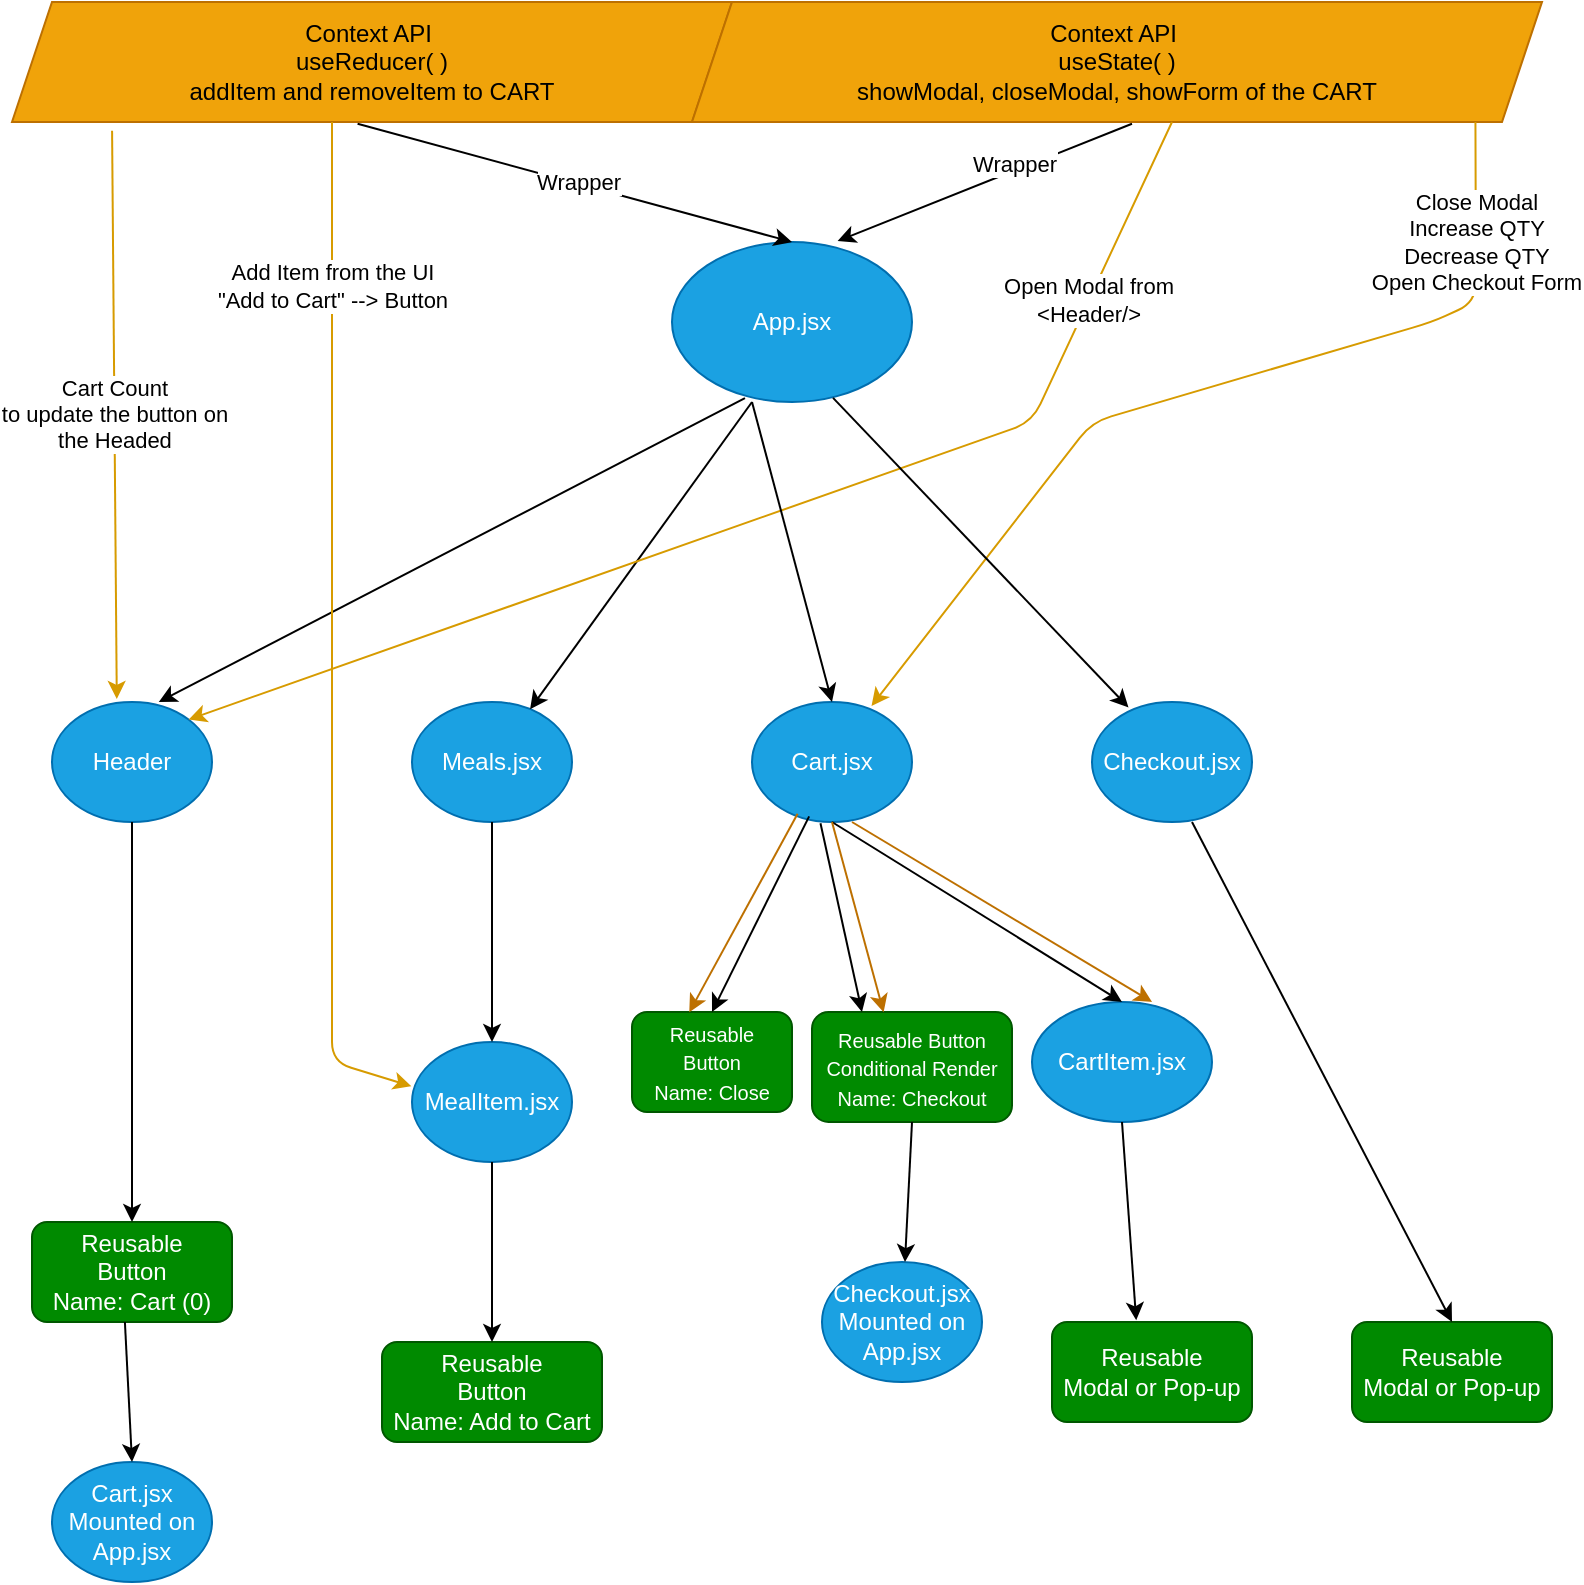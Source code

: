 <mxfile>
    <diagram id="-xRTF9BAHJE05iC_fFnF" name="Frontend">
        <mxGraphModel dx="958" dy="634" grid="1" gridSize="10" guides="1" tooltips="1" connect="1" arrows="1" fold="1" page="1" pageScale="1" pageWidth="850" pageHeight="1100" math="0" shadow="0">
            <root>
                <mxCell id="0"/>
                <mxCell id="1" parent="0"/>
                <mxCell id="2" value="App.jsx" style="ellipse;whiteSpace=wrap;html=1;fillColor=#1ba1e2;fontColor=#ffffff;strokeColor=#006EAF;" parent="1" vertex="1">
                    <mxGeometry x="350" y="140" width="120" height="80" as="geometry"/>
                </mxCell>
                <mxCell id="3" value="" style="endArrow=classic;html=1;entryX=0.667;entryY=0;entryDx=0;entryDy=0;entryPerimeter=0;exitX=0.304;exitY=0.976;exitDx=0;exitDy=0;exitPerimeter=0;" parent="1" source="2" target="4" edge="1">
                    <mxGeometry width="50" height="50" relative="1" as="geometry">
                        <mxPoint x="380" y="200" as="sourcePoint"/>
                        <mxPoint x="300" y="230" as="targetPoint"/>
                        <Array as="points"/>
                    </mxGeometry>
                </mxCell>
                <mxCell id="4" value="Header" style="ellipse;whiteSpace=wrap;html=1;fillColor=#1ba1e2;fontColor=#ffffff;strokeColor=#006EAF;" parent="1" vertex="1">
                    <mxGeometry x="40" y="370" width="80" height="60" as="geometry"/>
                </mxCell>
                <mxCell id="5" value="Meals.jsx" style="ellipse;whiteSpace=wrap;html=1;fillColor=#1ba1e2;fontColor=#ffffff;strokeColor=#006EAF;" parent="1" vertex="1">
                    <mxGeometry x="220" y="370" width="80" height="60" as="geometry"/>
                </mxCell>
                <mxCell id="6" value="MealItem.jsx" style="ellipse;whiteSpace=wrap;html=1;fillColor=#1ba1e2;fontColor=#ffffff;strokeColor=#006EAF;" parent="1" vertex="1">
                    <mxGeometry x="220" y="540" width="80" height="60" as="geometry"/>
                </mxCell>
                <mxCell id="7" value="Reusable&lt;br&gt;Button&lt;br&gt;Name: Cart (0)" style="rounded=1;whiteSpace=wrap;html=1;fillColor=#008a00;fontColor=#ffffff;strokeColor=#005700;" parent="1" vertex="1">
                    <mxGeometry x="30" y="630" width="100" height="50" as="geometry"/>
                </mxCell>
                <mxCell id="8" value="Reusable&lt;br&gt;Button&lt;br&gt;Name: Add to Cart" style="rounded=1;whiteSpace=wrap;html=1;fillColor=#008a00;fontColor=#ffffff;strokeColor=#005700;" parent="1" vertex="1">
                    <mxGeometry x="205" y="690" width="110" height="50" as="geometry"/>
                </mxCell>
                <mxCell id="9" value="" style="endArrow=classic;html=1;" parent="1" target="5" edge="1">
                    <mxGeometry width="50" height="50" relative="1" as="geometry">
                        <mxPoint x="390" y="220" as="sourcePoint"/>
                        <mxPoint x="110.04" y="240" as="targetPoint"/>
                    </mxGeometry>
                </mxCell>
                <mxCell id="11" value="" style="endArrow=classic;html=1;entryX=0.5;entryY=0;entryDx=0;entryDy=0;exitX=0.5;exitY=1;exitDx=0;exitDy=0;" parent="1" source="5" target="6" edge="1">
                    <mxGeometry width="50" height="50" relative="1" as="geometry">
                        <mxPoint x="375.037" y="176.043" as="sourcePoint"/>
                        <mxPoint x="318.85" y="244.928" as="targetPoint"/>
                        <Array as="points"/>
                    </mxGeometry>
                </mxCell>
                <mxCell id="12" value="" style="endArrow=classic;html=1;entryX=0.5;entryY=0;entryDx=0;entryDy=0;exitX=0.5;exitY=1;exitDx=0;exitDy=0;" parent="1" source="6" target="8" edge="1">
                    <mxGeometry width="50" height="50" relative="1" as="geometry">
                        <mxPoint x="290" y="320" as="sourcePoint"/>
                        <mxPoint x="290" y="380" as="targetPoint"/>
                        <Array as="points"/>
                    </mxGeometry>
                </mxCell>
                <mxCell id="13" value="" style="endArrow=classic;html=1;entryX=0.5;entryY=0;entryDx=0;entryDy=0;exitX=0.5;exitY=1;exitDx=0;exitDy=0;" parent="1" source="4" target="7" edge="1">
                    <mxGeometry width="50" height="50" relative="1" as="geometry">
                        <mxPoint x="300" y="330" as="sourcePoint"/>
                        <mxPoint x="300" y="390" as="targetPoint"/>
                        <Array as="points"/>
                    </mxGeometry>
                </mxCell>
                <mxCell id="14" value="Context API&amp;nbsp;&lt;br&gt;useReducer( )&lt;br&gt;addItem and removeItem to CART" style="shape=parallelogram;perimeter=parallelogramPerimeter;whiteSpace=wrap;html=1;fixedSize=1;fillColor=#f0a30a;fontColor=#000000;strokeColor=#BD7000;" parent="1" vertex="1">
                    <mxGeometry x="20" y="20" width="360" height="60" as="geometry"/>
                </mxCell>
                <mxCell id="15" value="" style="endArrow=classic;html=1;exitX=0.48;exitY=1.015;exitDx=0;exitDy=0;entryX=0.5;entryY=0;entryDx=0;entryDy=0;exitPerimeter=0;" parent="1" source="14" target="2" edge="1">
                    <mxGeometry width="50" height="50" relative="1" as="geometry">
                        <mxPoint x="425.344" y="80.004" as="sourcePoint"/>
                        <mxPoint x="357.999" y="204.062" as="targetPoint"/>
                    </mxGeometry>
                </mxCell>
                <mxCell id="27" value="Wrapper" style="edgeLabel;html=1;align=center;verticalAlign=middle;resizable=0;points=[];" parent="15" vertex="1" connectable="0">
                    <mxGeometry x="0.014" y="1" relative="1" as="geometry">
                        <mxPoint as="offset"/>
                    </mxGeometry>
                </mxCell>
                <mxCell id="16" value="Cart Count&lt;br&gt;to update the button on&lt;br&gt;the Headed" style="endArrow=classic;html=1;entryX=0.405;entryY=-0.025;entryDx=0;entryDy=0;entryPerimeter=0;fillColor=#ffcd28;strokeColor=#d79b00;gradientColor=#ffa500;exitX=0.139;exitY=1.072;exitDx=0;exitDy=0;exitPerimeter=0;" parent="1" source="14" target="4" edge="1">
                    <mxGeometry width="50" height="50" relative="1" as="geometry">
                        <mxPoint x="69" y="70" as="sourcePoint"/>
                        <mxPoint x="70" y="360" as="targetPoint"/>
                        <Array as="points"/>
                    </mxGeometry>
                </mxCell>
                <mxCell id="17" value="Add Item from the UI&lt;br&gt;&quot;Add to Cart&quot; --&amp;gt; Button" style="endArrow=classic;html=1;fillColor=#ffcd28;strokeColor=#d79b00;gradientColor=#ffa500;entryX=-0.004;entryY=0.368;entryDx=0;entryDy=0;entryPerimeter=0;" parent="1" target="6" edge="1">
                    <mxGeometry x="-0.68" width="50" height="50" relative="1" as="geometry">
                        <mxPoint x="180" y="80" as="sourcePoint"/>
                        <mxPoint x="150" y="600" as="targetPoint"/>
                        <Array as="points">
                            <mxPoint x="180" y="550"/>
                        </Array>
                        <mxPoint as="offset"/>
                    </mxGeometry>
                </mxCell>
                <mxCell id="18" value="Context API&amp;nbsp;&lt;br&gt;useState( )&lt;br&gt;showModal, closeModal, showForm of the CART" style="shape=parallelogram;perimeter=parallelogramPerimeter;whiteSpace=wrap;html=1;fixedSize=1;fillColor=#f0a30a;fontColor=#000000;strokeColor=#BD7000;" parent="1" vertex="1">
                    <mxGeometry x="360" y="20" width="425" height="60" as="geometry"/>
                </mxCell>
                <mxCell id="19" value="" style="endArrow=classic;html=1;exitX=0.48;exitY=1.015;exitDx=0;exitDy=0;entryX=0.69;entryY=-0.006;entryDx=0;entryDy=0;exitPerimeter=0;entryPerimeter=0;" parent="1" target="2" edge="1">
                    <mxGeometry width="50" height="50" relative="1" as="geometry">
                        <mxPoint x="580" y="80.9" as="sourcePoint"/>
                        <mxPoint x="797.2" y="140.0" as="targetPoint"/>
                    </mxGeometry>
                </mxCell>
                <mxCell id="28" value="Wrapper" style="edgeLabel;html=1;align=center;verticalAlign=middle;resizable=0;points=[];" parent="19" vertex="1" connectable="0">
                    <mxGeometry x="-0.212" y="-4" relative="1" as="geometry">
                        <mxPoint as="offset"/>
                    </mxGeometry>
                </mxCell>
                <mxCell id="20" value="Open Modal from&lt;br&gt;&amp;lt;Header/&amp;gt;" style="endArrow=classic;html=1;fillColor=#ffcd28;strokeColor=#d79b00;gradientColor=#ffa500;entryX=1;entryY=0;entryDx=0;entryDy=0;" parent="1" target="4" edge="1">
                    <mxGeometry x="-0.678" width="50" height="50" relative="1" as="geometry">
                        <mxPoint x="600" y="80.0" as="sourcePoint"/>
                        <mxPoint x="430" y="450" as="targetPoint"/>
                        <Array as="points">
                            <mxPoint x="530" y="230"/>
                        </Array>
                        <mxPoint as="offset"/>
                    </mxGeometry>
                </mxCell>
                <mxCell id="21" value="Cart.jsx" style="ellipse;whiteSpace=wrap;html=1;fillColor=#1ba1e2;fontColor=#ffffff;strokeColor=#006EAF;" parent="1" vertex="1">
                    <mxGeometry x="390" y="370" width="80" height="60" as="geometry"/>
                </mxCell>
                <mxCell id="22" value="" style="endArrow=classic;html=1;entryX=0.5;entryY=0;entryDx=0;entryDy=0;" parent="1" target="21" edge="1">
                    <mxGeometry width="50" height="50" relative="1" as="geometry">
                        <mxPoint x="390" y="220" as="sourcePoint"/>
                        <mxPoint x="360.004" y="383.301" as="targetPoint"/>
                    </mxGeometry>
                </mxCell>
                <mxCell id="23" value="CartItem.jsx" style="ellipse;whiteSpace=wrap;html=1;fillColor=#1ba1e2;fontColor=#ffffff;strokeColor=#006EAF;" parent="1" vertex="1">
                    <mxGeometry x="530" y="520" width="90" height="60" as="geometry"/>
                </mxCell>
                <mxCell id="24" value="" style="endArrow=classic;html=1;entryX=0.5;entryY=0;entryDx=0;entryDy=0;exitX=0.5;exitY=1;exitDx=0;exitDy=0;" parent="1" source="21" target="23" edge="1">
                    <mxGeometry width="50" height="50" relative="1" as="geometry">
                        <mxPoint x="440.0" y="500" as="sourcePoint"/>
                        <mxPoint x="440.0" y="570" as="targetPoint"/>
                        <Array as="points"/>
                    </mxGeometry>
                </mxCell>
                <mxCell id="25" value="Reusable&lt;br&gt;Modal or Pop-up" style="rounded=1;whiteSpace=wrap;html=1;fillColor=#008a00;fontColor=#ffffff;strokeColor=#005700;" parent="1" vertex="1">
                    <mxGeometry x="540" y="680" width="100" height="50" as="geometry"/>
                </mxCell>
                <mxCell id="26" value="" style="endArrow=classic;html=1;entryX=0.421;entryY=-0.017;entryDx=0;entryDy=0;exitX=0.5;exitY=1;exitDx=0;exitDy=0;entryPerimeter=0;" parent="1" source="23" target="25" edge="1">
                    <mxGeometry width="50" height="50" relative="1" as="geometry">
                        <mxPoint x="660" y="540" as="sourcePoint"/>
                        <mxPoint x="660" y="660" as="targetPoint"/>
                        <Array as="points"/>
                    </mxGeometry>
                </mxCell>
                <mxCell id="29" value="&lt;font style=&quot;font-size: 10px;&quot;&gt;Reusable&lt;br&gt;Button&lt;br&gt;Name: Close&lt;/font&gt;" style="rounded=1;whiteSpace=wrap;html=1;fillColor=#008a00;fontColor=#ffffff;strokeColor=#005700;" parent="1" vertex="1">
                    <mxGeometry x="330" y="525" width="80" height="50" as="geometry"/>
                </mxCell>
                <mxCell id="30" value="&lt;font style=&quot;font-size: 10px;&quot;&gt;Reusable Button&lt;br&gt;Conditional Render&lt;br&gt;Name: Checkout&lt;/font&gt;" style="rounded=1;whiteSpace=wrap;html=1;fillColor=#008a00;fontColor=#ffffff;strokeColor=#005700;" parent="1" vertex="1">
                    <mxGeometry x="420" y="525" width="100" height="55" as="geometry"/>
                </mxCell>
                <mxCell id="31" value="" style="endArrow=classic;html=1;entryX=0.5;entryY=0;entryDx=0;entryDy=0;exitX=0.357;exitY=0.953;exitDx=0;exitDy=0;exitPerimeter=0;" parent="1" source="21" target="29" edge="1">
                    <mxGeometry width="50" height="50" relative="1" as="geometry">
                        <mxPoint x="400" y="450" as="sourcePoint"/>
                        <mxPoint x="400" y="550" as="targetPoint"/>
                        <Array as="points"/>
                    </mxGeometry>
                </mxCell>
                <mxCell id="32" value="" style="endArrow=classic;html=1;entryX=0.25;entryY=0;entryDx=0;entryDy=0;exitX=0.428;exitY=1.011;exitDx=0;exitDy=0;exitPerimeter=0;" parent="1" source="21" target="30" edge="1">
                    <mxGeometry width="50" height="50" relative="1" as="geometry">
                        <mxPoint x="430" y="460" as="sourcePoint"/>
                        <mxPoint x="400" y="540" as="targetPoint"/>
                        <Array as="points"/>
                    </mxGeometry>
                </mxCell>
                <mxCell id="34" value="Close Modal&lt;br&gt;Increase QTY&lt;br&gt;Decrease QTY&lt;br&gt;Open Checkout Form&lt;br&gt;" style="endArrow=classic;html=1;fillColor=#ffcd28;strokeColor=#d79b00;gradientColor=#ffa500;entryX=0.747;entryY=0.033;entryDx=0;entryDy=0;entryPerimeter=0;" parent="1" target="21" edge="1">
                    <mxGeometry x="-0.745" width="50" height="50" relative="1" as="geometry">
                        <mxPoint x="751.72" y="80.0" as="sourcePoint"/>
                        <mxPoint x="260.004" y="378.787" as="targetPoint"/>
                        <Array as="points">
                            <mxPoint x="752" y="170"/>
                            <mxPoint x="730" y="180"/>
                            <mxPoint x="560" y="230"/>
                        </Array>
                        <mxPoint as="offset"/>
                    </mxGeometry>
                </mxCell>
                <mxCell id="35" value="" style="endArrow=classic;html=1;fontSize=10;entryX=0.667;entryY=0;entryDx=0;entryDy=0;entryPerimeter=0;fillColor=#f0a30a;strokeColor=#BD7000;" parent="1" target="23" edge="1">
                    <mxGeometry width="50" height="50" relative="1" as="geometry">
                        <mxPoint x="440" y="430" as="sourcePoint"/>
                        <mxPoint x="620" y="440" as="targetPoint"/>
                    </mxGeometry>
                </mxCell>
                <mxCell id="36" value="" style="endArrow=classic;html=1;fontSize=10;entryX=0.358;entryY=0.003;entryDx=0;entryDy=0;entryPerimeter=0;fillColor=#f0a30a;strokeColor=#BD7000;" parent="1" target="30" edge="1">
                    <mxGeometry width="50" height="50" relative="1" as="geometry">
                        <mxPoint x="430" y="430" as="sourcePoint"/>
                        <mxPoint x="568.1" y="525" as="targetPoint"/>
                    </mxGeometry>
                </mxCell>
                <mxCell id="37" value="" style="endArrow=classic;html=1;fontSize=10;entryX=0.358;entryY=0.003;entryDx=0;entryDy=0;fillColor=#f0a30a;strokeColor=#BD7000;exitX=0.285;exitY=0.932;exitDx=0;exitDy=0;exitPerimeter=0;entryPerimeter=0;" parent="1" source="21" target="29" edge="1">
                    <mxGeometry width="50" height="50" relative="1" as="geometry">
                        <mxPoint x="340" y="370.0" as="sourcePoint"/>
                        <mxPoint x="373.64" y="461.95" as="targetPoint"/>
                    </mxGeometry>
                </mxCell>
                <mxCell id="39" value="Checkout.jsx" style="ellipse;whiteSpace=wrap;html=1;fillColor=#1ba1e2;fontColor=#ffffff;strokeColor=#006EAF;" vertex="1" parent="1">
                    <mxGeometry x="560" y="370" width="80" height="60" as="geometry"/>
                </mxCell>
                <mxCell id="40" value="" style="endArrow=classic;html=1;exitX=0.671;exitY=0.974;exitDx=0;exitDy=0;exitPerimeter=0;entryX=0.228;entryY=0.046;entryDx=0;entryDy=0;entryPerimeter=0;" edge="1" parent="1" source="2" target="39">
                    <mxGeometry width="50" height="50" relative="1" as="geometry">
                        <mxPoint x="400.0" y="230" as="sourcePoint"/>
                        <mxPoint x="289.051" y="383.621" as="targetPoint"/>
                    </mxGeometry>
                </mxCell>
                <mxCell id="41" value="Reusable&lt;br&gt;Modal or Pop-up" style="rounded=1;whiteSpace=wrap;html=1;fillColor=#008a00;fontColor=#ffffff;strokeColor=#005700;" vertex="1" parent="1">
                    <mxGeometry x="690" y="680" width="100" height="50" as="geometry"/>
                </mxCell>
                <mxCell id="42" value="" style="endArrow=classic;html=1;entryX=0.5;entryY=0;entryDx=0;entryDy=0;exitX=0.5;exitY=1;exitDx=0;exitDy=0;" edge="1" parent="1" target="41">
                    <mxGeometry width="50" height="50" relative="1" as="geometry">
                        <mxPoint x="610" y="430" as="sourcePoint"/>
                        <mxPoint x="617.1" y="529.15" as="targetPoint"/>
                        <Array as="points"/>
                    </mxGeometry>
                </mxCell>
                <mxCell id="43" value="Cart.jsx&lt;br&gt;Mounted on App.jsx" style="ellipse;whiteSpace=wrap;html=1;fillColor=#1ba1e2;fontColor=#ffffff;strokeColor=#006EAF;" vertex="1" parent="1">
                    <mxGeometry x="40" y="750" width="80" height="60" as="geometry"/>
                </mxCell>
                <mxCell id="44" value="Checkout.jsx&lt;br&gt;Mounted on App.jsx" style="ellipse;whiteSpace=wrap;html=1;fillColor=#1ba1e2;fontColor=#ffffff;strokeColor=#006EAF;" vertex="1" parent="1">
                    <mxGeometry x="425" y="650" width="80" height="60" as="geometry"/>
                </mxCell>
                <mxCell id="45" value="" style="endArrow=classic;html=1;exitX=0.5;exitY=1;exitDx=0;exitDy=0;" edge="1" parent="1" source="30" target="44">
                    <mxGeometry width="50" height="50" relative="1" as="geometry">
                        <mxPoint x="585" y="590" as="sourcePoint"/>
                        <mxPoint x="592.1" y="689.15" as="targetPoint"/>
                        <Array as="points"/>
                    </mxGeometry>
                </mxCell>
                <mxCell id="46" value="" style="endArrow=classic;html=1;entryX=0.5;entryY=0;entryDx=0;entryDy=0;exitX=0.5;exitY=1;exitDx=0;exitDy=0;" edge="1" parent="1" target="43">
                    <mxGeometry width="50" height="50" relative="1" as="geometry">
                        <mxPoint x="76.45" y="680" as="sourcePoint"/>
                        <mxPoint x="83.55" y="779.15" as="targetPoint"/>
                        <Array as="points"/>
                    </mxGeometry>
                </mxCell>
            </root>
        </mxGraphModel>
    </diagram>
</mxfile>